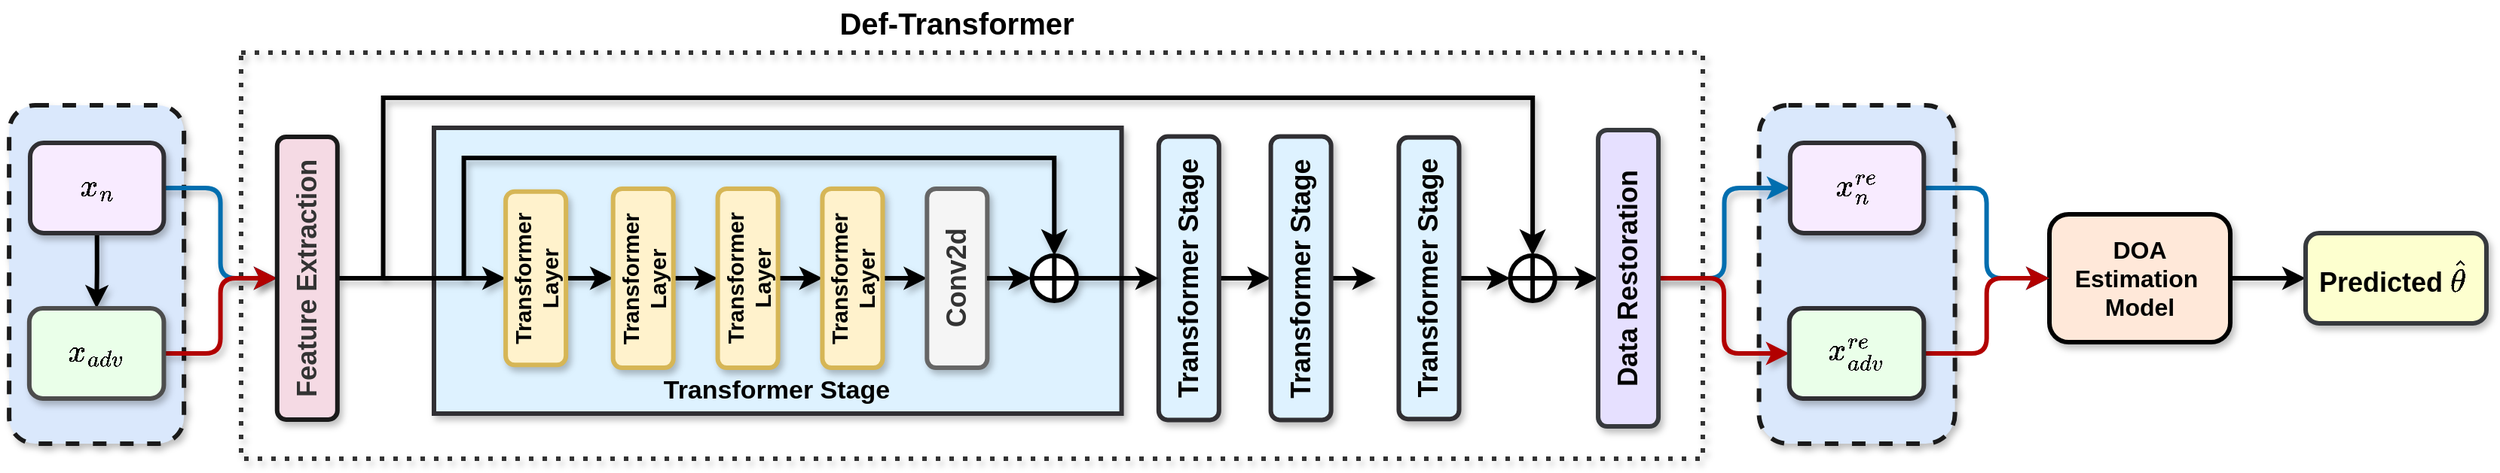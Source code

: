 <mxfile version="26.0.2">
  <diagram name="融合" id="oaOruKf99T6IxX4o75NR">
    <mxGraphModel dx="1492" dy="-137" grid="0" gridSize="10" guides="1" tooltips="1" connect="1" arrows="1" fold="1" page="0" pageScale="1" pageWidth="827" pageHeight="1169" math="0" shadow="0">
      <root>
        <mxCell id="0" />
        <mxCell id="1" parent="0" />
        <mxCell id="gHWuLSFGfwE_vAqp4Vl3-1" value="" style="rounded=0;whiteSpace=wrap;html=1;dashed=1;dashPattern=1 2;shadow=1;container=0;fillColor=none;strokeColor=#333333;strokeWidth=3;" vertex="1" parent="1">
          <mxGeometry x="320" y="840" width="970" height="270" as="geometry" />
        </mxCell>
        <mxCell id="gHWuLSFGfwE_vAqp4Vl3-2" value="" style="rounded=1;whiteSpace=wrap;html=1;dashed=1;strokeWidth=3;fillColor=#dae8fc;strokeColor=#1A1A1A;shadow=1;" vertex="1" parent="1">
          <mxGeometry x="1327.3" y="875" width="130" height="225" as="geometry" />
        </mxCell>
        <mxCell id="gHWuLSFGfwE_vAqp4Vl3-3" value="" style="rounded=1;whiteSpace=wrap;html=1;strokeWidth=3;dashed=1;fillColor=#dae8fc;strokeColor=#1A1A1A;shadow=1;" vertex="1" parent="1">
          <mxGeometry x="166.08" y="875" width="116" height="225" as="geometry" />
        </mxCell>
        <mxCell id="gHWuLSFGfwE_vAqp4Vl3-4" style="edgeStyle=orthogonalEdgeStyle;rounded=1;orthogonalLoop=1;jettySize=auto;html=1;entryX=0.5;entryY=0;entryDx=0;entryDy=0;curved=0;strokeWidth=3;fillColor=#1ba1e2;strokeColor=#006EAF;shadow=1;" edge="1" parent="1" source="gHWuLSFGfwE_vAqp4Vl3-6" target="gHWuLSFGfwE_vAqp4Vl3-19">
          <mxGeometry relative="1" as="geometry" />
        </mxCell>
        <mxCell id="gHWuLSFGfwE_vAqp4Vl3-5" style="edgeStyle=orthogonalEdgeStyle;rounded=0;orthogonalLoop=1;jettySize=auto;html=1;exitX=0.5;exitY=1;exitDx=0;exitDy=0;entryX=0.5;entryY=0;entryDx=0;entryDy=0;strokeWidth=3;shadow=1;" edge="1" parent="1" source="gHWuLSFGfwE_vAqp4Vl3-6" target="gHWuLSFGfwE_vAqp4Vl3-17">
          <mxGeometry relative="1" as="geometry" />
        </mxCell>
        <mxCell id="gHWuLSFGfwE_vAqp4Vl3-6" value="&lt;b style=&quot;background-color: initial;&quot;&gt;&lt;font style=&quot;font-size: 18px;&quot;&gt;\(x_{n}\)&lt;/font&gt;&lt;/b&gt;" style="rounded=1;whiteSpace=wrap;html=1;strokeWidth=3;shadow=1;fillColor=#f8ebff;strokeColor=#302F33;fontColor=#000000;glass=0;rotation=0;container=0;" vertex="1" parent="1">
          <mxGeometry x="180" y="900" width="88.712" height="60" as="geometry" />
        </mxCell>
        <mxCell id="gHWuLSFGfwE_vAqp4Vl3-7" value="" style="rounded=0;whiteSpace=wrap;html=1;strokeWidth=3;fillColor=#DEF2FF;strokeColor=#302F33;shadow=1;container=0;" vertex="1" parent="1">
          <mxGeometry x="447.984" y="890" width="456.29" height="190" as="geometry" />
        </mxCell>
        <mxCell id="gHWuLSFGfwE_vAqp4Vl3-8" style="edgeStyle=orthogonalEdgeStyle;orthogonalLoop=1;jettySize=auto;html=1;entryX=0.5;entryY=0;entryDx=0;entryDy=0;strokeWidth=3;shadow=1;" edge="1" parent="1" source="gHWuLSFGfwE_vAqp4Vl3-9" target="gHWuLSFGfwE_vAqp4Vl3-11">
          <mxGeometry relative="1" as="geometry" />
        </mxCell>
        <mxCell id="gHWuLSFGfwE_vAqp4Vl3-9" value="&lt;b style=&quot;font-size: 18px;&quot;&gt;Transformer Stage&lt;/b&gt;" style="rounded=1;whiteSpace=wrap;html=1;rotation=-90;strokeWidth=3;fillColor=#DEF2FF;strokeColor=#302F33;shadow=1;container=0;" vertex="1" parent="1">
          <mxGeometry x="854.677" y="970" width="188.468" height="40" as="geometry" />
        </mxCell>
        <mxCell id="gHWuLSFGfwE_vAqp4Vl3-10" style="edgeStyle=orthogonalEdgeStyle;orthogonalLoop=1;jettySize=auto;html=1;strokeWidth=3;shadow=1;" edge="1" parent="1" source="gHWuLSFGfwE_vAqp4Vl3-11">
          <mxGeometry relative="1" as="geometry">
            <mxPoint x="1072.903" y="990" as="targetPoint" />
          </mxGeometry>
        </mxCell>
        <mxCell id="gHWuLSFGfwE_vAqp4Vl3-11" value="&lt;b style=&quot;font-size: 18px;&quot;&gt;Transformer Stage&lt;/b&gt;" style="rounded=1;whiteSpace=wrap;html=1;rotation=-90;strokeWidth=3;fillColor=#DEF2FF;strokeColor=#302F33;shadow=1;container=0;" vertex="1" parent="1">
          <mxGeometry x="929.073" y="970" width="188.468" height="40" as="geometry" />
        </mxCell>
        <mxCell id="gHWuLSFGfwE_vAqp4Vl3-12" style="edgeStyle=orthogonalEdgeStyle;orthogonalLoop=1;jettySize=auto;html=1;entryX=0;entryY=0.5;entryDx=0;entryDy=0;strokeWidth=3;shadow=1;" edge="1" parent="1" source="gHWuLSFGfwE_vAqp4Vl3-13" target="gHWuLSFGfwE_vAqp4Vl3-15">
          <mxGeometry relative="1" as="geometry">
            <mxPoint x="1142.339" y="990" as="targetPoint" />
          </mxGeometry>
        </mxCell>
        <mxCell id="gHWuLSFGfwE_vAqp4Vl3-13" value="&lt;b style=&quot;font-size: 18px;&quot;&gt;Transformer Stage&lt;/b&gt;" style="rounded=1;whiteSpace=wrap;html=1;rotation=-90;strokeWidth=3;fillColor=#DEF2FF;strokeColor=#302F33;shadow=1;glass=0;container=0;" vertex="1" parent="1">
          <mxGeometry x="1014.633" y="970" width="187.228" height="40" as="geometry" />
        </mxCell>
        <mxCell id="gHWuLSFGfwE_vAqp4Vl3-14" style="edgeStyle=orthogonalEdgeStyle;orthogonalLoop=1;jettySize=auto;html=1;entryX=0.5;entryY=0;entryDx=0;entryDy=0;strokeWidth=3;shadow=1;" edge="1" parent="1" source="gHWuLSFGfwE_vAqp4Vl3-15" target="gHWuLSFGfwE_vAqp4Vl3-34">
          <mxGeometry relative="1" as="geometry" />
        </mxCell>
        <mxCell id="gHWuLSFGfwE_vAqp4Vl3-15" value="" style="shape=orEllipse;perimeter=ellipsePerimeter;whiteSpace=wrap;html=1;backgroundOutline=1;strokeWidth=3;shadow=1;container=0;" vertex="1" parent="1">
          <mxGeometry x="1162.177" y="975" width="29.758" height="30" as="geometry" />
        </mxCell>
        <mxCell id="gHWuLSFGfwE_vAqp4Vl3-16" style="edgeStyle=orthogonalEdgeStyle;orthogonalLoop=1;jettySize=auto;html=1;entryX=0.5;entryY=0;entryDx=0;entryDy=0;strokeWidth=3;fillColor=#e51400;strokeColor=#B20000;shadow=1;" edge="1" parent="1" source="gHWuLSFGfwE_vAqp4Vl3-17" target="gHWuLSFGfwE_vAqp4Vl3-19">
          <mxGeometry relative="1" as="geometry" />
        </mxCell>
        <mxCell id="gHWuLSFGfwE_vAqp4Vl3-17" value="&lt;b style=&quot;&quot;&gt;&lt;font style=&quot;font-size: 18px;&quot;&gt;\(x_{adv}\)&lt;/font&gt;&lt;/b&gt;" style="rounded=1;whiteSpace=wrap;html=1;strokeWidth=3;fillColor=#eaffe9;strokeColor=#4D4D4D;shadow=1;container=0;" vertex="1" parent="1">
          <mxGeometry x="179.439" y="1010" width="89.274" height="60" as="geometry" />
        </mxCell>
        <mxCell id="gHWuLSFGfwE_vAqp4Vl3-18" style="edgeStyle=orthogonalEdgeStyle;orthogonalLoop=1;jettySize=auto;html=1;strokeWidth=3;entryX=0.5;entryY=0;entryDx=0;entryDy=0;shadow=1;" edge="1" parent="1" source="gHWuLSFGfwE_vAqp4Vl3-19" target="gHWuLSFGfwE_vAqp4Vl3-21">
          <mxGeometry relative="1" as="geometry" />
        </mxCell>
        <mxCell id="gHWuLSFGfwE_vAqp4Vl3-19" value="&lt;b style=&quot;&quot;&gt;&lt;font style=&quot;font-size: 18px;&quot; face=&quot;Helvetica&quot;&gt;Feature Extraction&lt;/font&gt;&lt;/b&gt;" style="rounded=1;whiteSpace=wrap;html=1;rotation=-90;strokeWidth=3;shadow=1;container=0;fillColor=#F5DAE4;strokeColor=#1A1A1A;fontColor=#333333;" vertex="1" parent="1">
          <mxGeometry x="269.92" y="970" width="187.98" height="40" as="geometry" />
        </mxCell>
        <mxCell id="gHWuLSFGfwE_vAqp4Vl3-20" style="edgeStyle=orthogonalEdgeStyle;orthogonalLoop=1;jettySize=auto;html=1;strokeWidth=3;shadow=1;" edge="1" parent="1" source="gHWuLSFGfwE_vAqp4Vl3-21">
          <mxGeometry relative="1" as="geometry">
            <mxPoint x="567.016" y="990" as="targetPoint" />
          </mxGeometry>
        </mxCell>
        <mxCell id="gHWuLSFGfwE_vAqp4Vl3-21" value="&lt;font size=&quot;1&quot; style=&quot;&quot; face=&quot;Helvetica&quot;&gt;&lt;b style=&quot;font-size: 15px;&quot;&gt;Transformer Layer&lt;/b&gt;&lt;/font&gt;" style="rounded=1;whiteSpace=wrap;html=1;rotation=-90;strokeWidth=3;shadow=1;fillColor=#fff2cc;strokeColor=#d6b656;container=0;" vertex="1" parent="1">
          <mxGeometry x="457.903" y="970" width="115.312" height="40" as="geometry" />
        </mxCell>
        <mxCell id="gHWuLSFGfwE_vAqp4Vl3-22" style="edgeStyle=orthogonalEdgeStyle;orthogonalLoop=1;jettySize=auto;html=1;entryX=0.5;entryY=0;entryDx=0;entryDy=0;strokeWidth=3;shadow=1;" edge="1" parent="1" source="gHWuLSFGfwE_vAqp4Vl3-23" target="gHWuLSFGfwE_vAqp4Vl3-25">
          <mxGeometry relative="1" as="geometry" />
        </mxCell>
        <mxCell id="gHWuLSFGfwE_vAqp4Vl3-23" value="&lt;b style=&quot;&quot;&gt;&lt;font style=&quot;font-size: 15px;&quot;&gt;Transformer Layer&lt;/font&gt;&lt;/b&gt;" style="rounded=1;whiteSpace=wrap;html=1;rotation=-90;strokeWidth=3;shadow=1;fillColor=#fff2cc;strokeColor=#d6b656;container=0;" vertex="1" parent="1">
          <mxGeometry x="527.339" y="970" width="119.032" height="40" as="geometry" />
        </mxCell>
        <mxCell id="gHWuLSFGfwE_vAqp4Vl3-24" style="edgeStyle=orthogonalEdgeStyle;orthogonalLoop=1;jettySize=auto;html=1;strokeWidth=3;shadow=1;" edge="1" parent="1" source="gHWuLSFGfwE_vAqp4Vl3-25">
          <mxGeometry relative="1" as="geometry">
            <mxPoint x="705.887" y="990" as="targetPoint" />
          </mxGeometry>
        </mxCell>
        <mxCell id="gHWuLSFGfwE_vAqp4Vl3-25" value="&lt;b style=&quot;&quot;&gt;&lt;font style=&quot;font-size: 15px;&quot;&gt;Transformer Layer&lt;/font&gt;&lt;/b&gt;" style="rounded=1;whiteSpace=wrap;html=1;rotation=-90;strokeWidth=3;shadow=1;fillColor=#fff2cc;strokeColor=#d6b656;container=0;" vertex="1" parent="1">
          <mxGeometry x="596.774" y="970" width="119.032" height="40" as="geometry" />
        </mxCell>
        <mxCell id="gHWuLSFGfwE_vAqp4Vl3-26" style="edgeStyle=orthogonalEdgeStyle;orthogonalLoop=1;jettySize=auto;html=1;exitX=0.5;exitY=1;exitDx=0;exitDy=0;entryX=0.5;entryY=0;entryDx=0;entryDy=0;strokeWidth=3;shadow=1;" edge="1" parent="1" source="gHWuLSFGfwE_vAqp4Vl3-27" target="gHWuLSFGfwE_vAqp4Vl3-28">
          <mxGeometry relative="1" as="geometry" />
        </mxCell>
        <mxCell id="gHWuLSFGfwE_vAqp4Vl3-27" value="&lt;b style=&quot;&quot;&gt;&lt;font style=&quot;font-size: 15px;&quot;&gt;Transformer Layer&lt;/font&gt;&lt;/b&gt;" style="rounded=1;whiteSpace=wrap;html=1;rotation=-90;strokeWidth=3;shadow=1;fillColor=#fff2cc;strokeColor=#d6b656;container=0;" vertex="1" parent="1">
          <mxGeometry x="666.21" y="970" width="119.032" height="40" as="geometry" />
        </mxCell>
        <mxCell id="gHWuLSFGfwE_vAqp4Vl3-28" value="&lt;font face=&quot;Helvetica&quot; size=&quot;1&quot;&gt;&lt;b style=&quot;font-size: 18px;&quot;&gt;Conv2d&lt;/b&gt;&lt;/font&gt;" style="rounded=1;whiteSpace=wrap;html=1;rotation=-90;strokeWidth=3;shadow=1;container=0;fillColor=#f5f5f5;fontColor=#333333;strokeColor=#666666;" vertex="1" parent="1">
          <mxGeometry x="735.645" y="970" width="119.032" height="40" as="geometry" />
        </mxCell>
        <mxCell id="gHWuLSFGfwE_vAqp4Vl3-29" style="edgeStyle=orthogonalEdgeStyle;orthogonalLoop=1;jettySize=auto;html=1;entryX=0;entryY=0.5;entryDx=0;entryDy=0;strokeWidth=3;shadow=1;" edge="1" parent="1" target="gHWuLSFGfwE_vAqp4Vl3-31">
          <mxGeometry relative="1" as="geometry">
            <mxPoint x="815" y="990" as="sourcePoint" />
            <mxPoint x="844.758" y="990" as="targetPoint" />
          </mxGeometry>
        </mxCell>
        <mxCell id="gHWuLSFGfwE_vAqp4Vl3-30" style="edgeStyle=orthogonalEdgeStyle;orthogonalLoop=1;jettySize=auto;html=1;entryX=0.5;entryY=0;entryDx=0;entryDy=0;strokeWidth=3;shadow=1;" edge="1" parent="1" source="gHWuLSFGfwE_vAqp4Vl3-31" target="gHWuLSFGfwE_vAqp4Vl3-9">
          <mxGeometry relative="1" as="geometry" />
        </mxCell>
        <mxCell id="gHWuLSFGfwE_vAqp4Vl3-31" value="" style="shape=orEllipse;perimeter=ellipsePerimeter;whiteSpace=wrap;html=1;backgroundOutline=1;strokeWidth=3;shadow=1;container=0;" vertex="1" parent="1">
          <mxGeometry x="844.758" y="975" width="29.758" height="30" as="geometry" />
        </mxCell>
        <mxCell id="gHWuLSFGfwE_vAqp4Vl3-32" style="edgeStyle=orthogonalEdgeStyle;rounded=1;orthogonalLoop=1;jettySize=auto;html=1;entryX=0;entryY=0.5;entryDx=0;entryDy=0;curved=0;strokeWidth=3;fillColor=#1ba1e2;strokeColor=#006EAF;shadow=1;" edge="1" parent="1" source="gHWuLSFGfwE_vAqp4Vl3-34" target="gHWuLSFGfwE_vAqp4Vl3-42">
          <mxGeometry relative="1" as="geometry">
            <mxPoint x="1330.56" y="925" as="targetPoint" />
          </mxGeometry>
        </mxCell>
        <mxCell id="gHWuLSFGfwE_vAqp4Vl3-33" style="edgeStyle=orthogonalEdgeStyle;rounded=1;orthogonalLoop=1;jettySize=auto;html=1;strokeWidth=3;curved=0;fillColor=#e51400;strokeColor=#B20000;shadow=1;" edge="1" parent="1" source="gHWuLSFGfwE_vAqp4Vl3-34" target="gHWuLSFGfwE_vAqp4Vl3-44">
          <mxGeometry relative="1" as="geometry">
            <mxPoint x="1330.0" y="1050" as="targetPoint" />
          </mxGeometry>
        </mxCell>
        <mxCell id="gHWuLSFGfwE_vAqp4Vl3-34" value="&lt;b style=&quot;&quot;&gt;&lt;font style=&quot;font-size: 18px;&quot;&gt;Data Restoration&lt;/font&gt;&lt;/b&gt;" style="rounded=1;whiteSpace=wrap;html=1;rotation=-90;strokeWidth=3;shadow=1;container=0;fillColor=#E6E0FF;strokeColor=#36393d;" vertex="1" parent="1">
          <mxGeometry x="1142" y="970" width="197.06" height="40" as="geometry" />
        </mxCell>
        <mxCell id="gHWuLSFGfwE_vAqp4Vl3-35" value="&lt;font size=&quot;1&quot; style=&quot;&quot;&gt;&lt;b style=&quot;font-size: 17px;&quot;&gt;Transformer Stage&lt;/b&gt;&lt;/font&gt;" style="text;html=1;align=center;verticalAlign=middle;whiteSpace=wrap;rounded=0;container=0;shadow=1;" vertex="1" parent="1">
          <mxGeometry x="569.496" y="1050" width="213.266" height="30" as="geometry" />
        </mxCell>
        <mxCell id="gHWuLSFGfwE_vAqp4Vl3-36" value="" style="edgeStyle=segmentEdgeStyle;endArrow=classic;html=1;curved=0;rounded=0;endSize=8;startSize=8;strokeWidth=3;entryX=0.5;entryY=0;entryDx=0;entryDy=0;shadow=1;" edge="1" parent="1" target="gHWuLSFGfwE_vAqp4Vl3-31">
          <mxGeometry width="50" height="50" relative="1" as="geometry">
            <mxPoint x="467.823" y="990" as="sourcePoint" />
            <mxPoint x="874.516" y="940" as="targetPoint" />
            <Array as="points">
              <mxPoint x="467.823" y="910" />
              <mxPoint x="859.637" y="910" />
            </Array>
          </mxGeometry>
        </mxCell>
        <mxCell id="gHWuLSFGfwE_vAqp4Vl3-37" value="" style="edgeStyle=segmentEdgeStyle;endArrow=classic;html=1;curved=0;rounded=0;endSize=8;startSize=8;strokeWidth=3;entryX=0.5;entryY=0;entryDx=0;entryDy=0;shadow=1;" edge="1" parent="1" target="gHWuLSFGfwE_vAqp4Vl3-15">
          <mxGeometry width="50" height="50" relative="1" as="geometry">
            <mxPoint x="414.258" y="990" as="sourcePoint" />
            <mxPoint x="1172.097" y="950" as="targetPoint" />
            <Array as="points">
              <mxPoint x="414.258" y="870" />
              <mxPoint x="1177.056" y="870" />
            </Array>
          </mxGeometry>
        </mxCell>
        <mxCell id="gHWuLSFGfwE_vAqp4Vl3-38" style="edgeStyle=orthogonalEdgeStyle;orthogonalLoop=1;jettySize=auto;html=1;entryX=0;entryY=0.5;entryDx=0;entryDy=0;strokeWidth=3;shadow=1;" edge="1" parent="1" source="gHWuLSFGfwE_vAqp4Vl3-39" target="gHWuLSFGfwE_vAqp4Vl3-40">
          <mxGeometry relative="1" as="geometry" />
        </mxCell>
        <mxCell id="gHWuLSFGfwE_vAqp4Vl3-39" value="&lt;font style=&quot;font-size: 16px;&quot;&gt;&lt;b style=&quot;&quot;&gt;DOA Estimation&amp;nbsp;&lt;/b&gt;&lt;/font&gt;&lt;div style=&quot;font-size: 16px;&quot;&gt;&lt;font style=&quot;font-size: 16px;&quot;&gt;&lt;b style=&quot;&quot;&gt;Model&lt;/b&gt;&lt;/font&gt;&lt;/div&gt;" style="rounded=1;whiteSpace=wrap;html=1;fillColor=#FFE8D9;shadow=1;rotation=0;container=0;strokeWidth=3;" vertex="1" parent="1">
          <mxGeometry x="1520" y="947.5" width="120" height="85" as="geometry" />
        </mxCell>
        <mxCell id="gHWuLSFGfwE_vAqp4Vl3-40" value="&lt;span style=&quot;text-align: left;&quot;&gt;&lt;b style=&quot;&quot;&gt;&lt;font style=&quot;font-size: 18px;&quot;&gt;Predicted \(\hat{\theta}\)&amp;nbsp;&lt;/font&gt;&lt;/b&gt;&lt;/span&gt;" style="rounded=1;whiteSpace=wrap;html=1;shadow=1;rotation=0;container=0;strokeWidth=3;fillColor=#FDFFCF;strokeColor=#36393d;glass=0;" vertex="1" parent="1">
          <mxGeometry x="1690" y="960" width="120" height="60" as="geometry" />
        </mxCell>
        <mxCell id="gHWuLSFGfwE_vAqp4Vl3-41" style="edgeStyle=orthogonalEdgeStyle;rounded=1;orthogonalLoop=1;jettySize=auto;html=1;entryX=0;entryY=0.5;entryDx=0;entryDy=0;curved=0;strokeWidth=3;strokeColor=#006eaf;" edge="1" parent="1" source="gHWuLSFGfwE_vAqp4Vl3-42" target="gHWuLSFGfwE_vAqp4Vl3-39">
          <mxGeometry relative="1" as="geometry" />
        </mxCell>
        <mxCell id="gHWuLSFGfwE_vAqp4Vl3-42" value="&lt;b style=&quot;background-color: initial;&quot;&gt;&lt;font style=&quot;font-size: 18px;&quot;&gt;\(x_{n}^{re}\)&lt;/font&gt;&lt;/b&gt;" style="rounded=1;whiteSpace=wrap;html=1;strokeWidth=3;shadow=1;fillColor=#f8ebff;strokeColor=#302F33;fontColor=#000000;glass=0;rotation=0;container=0;" vertex="1" parent="1">
          <mxGeometry x="1347.94" y="900" width="88.712" height="60" as="geometry" />
        </mxCell>
        <mxCell id="gHWuLSFGfwE_vAqp4Vl3-43" style="edgeStyle=orthogonalEdgeStyle;rounded=1;orthogonalLoop=1;jettySize=auto;html=1;entryX=0;entryY=0.5;entryDx=0;entryDy=0;strokeWidth=3;curved=0;strokeColor=#b20000;" edge="1" parent="1" source="gHWuLSFGfwE_vAqp4Vl3-44" target="gHWuLSFGfwE_vAqp4Vl3-39">
          <mxGeometry relative="1" as="geometry" />
        </mxCell>
        <mxCell id="gHWuLSFGfwE_vAqp4Vl3-44" value="&lt;b style=&quot;&quot;&gt;&lt;font style=&quot;font-size: 18px;&quot;&gt;\(x_{adv}^{re}\)&lt;/font&gt;&lt;/b&gt;" style="rounded=1;whiteSpace=wrap;html=1;strokeWidth=3;fillColor=#eaffe9;strokeColor=#302f33;shadow=1;container=0;" vertex="1" parent="1">
          <mxGeometry x="1347.379" y="1010" width="89.274" height="60" as="geometry" />
        </mxCell>
        <mxCell id="gHWuLSFGfwE_vAqp4Vl3-45" value="&lt;font size=&quot;1&quot; style=&quot;&quot;&gt;&lt;b style=&quot;font-size: 20px;&quot;&gt;Def-Transformer&lt;/b&gt;&lt;/font&gt;" style="text;html=1;align=center;verticalAlign=middle;whiteSpace=wrap;rounded=0;" vertex="1" parent="1">
          <mxGeometry x="675.16" y="805" width="240" height="30" as="geometry" />
        </mxCell>
      </root>
    </mxGraphModel>
  </diagram>
</mxfile>
